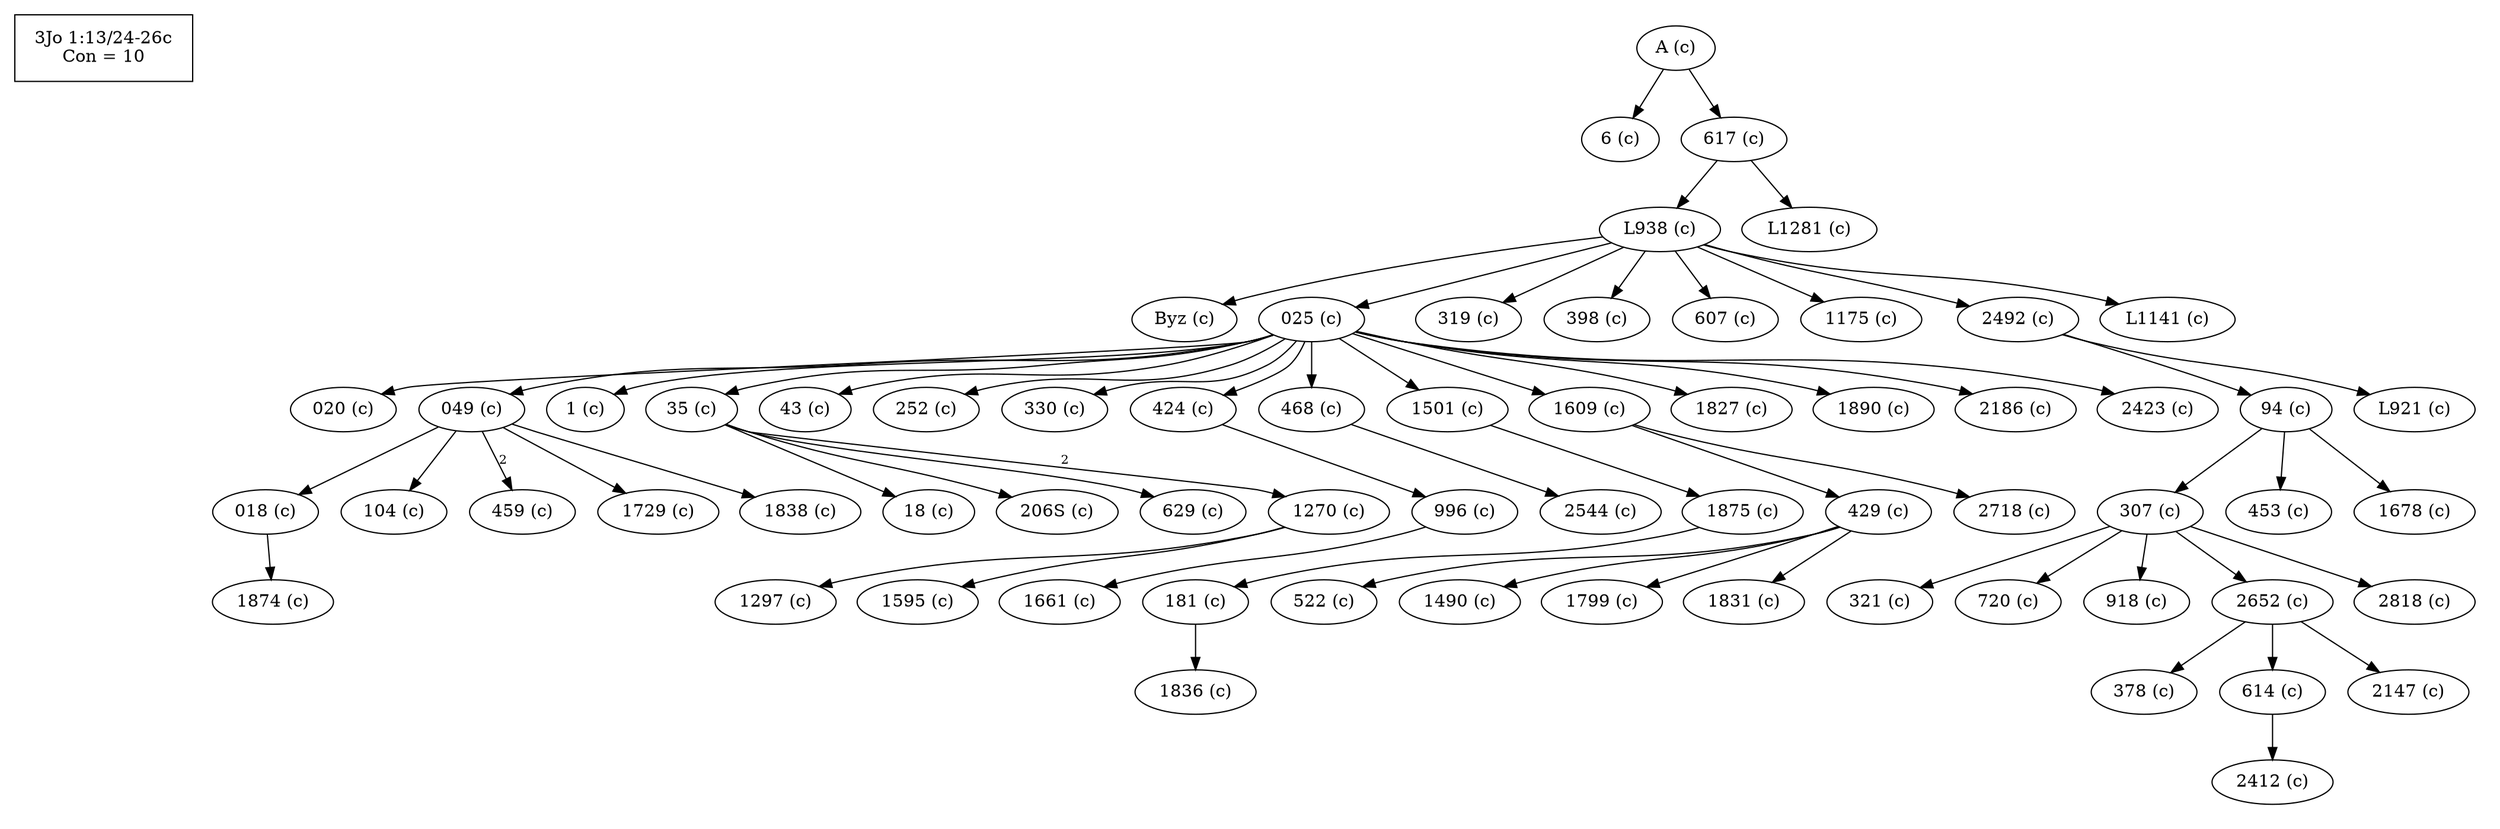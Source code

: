 digraph textual_flow_diagram {
	subgraph cluster_legend {
		label [shape=plaintext, label="3Jo 1:13/24-26c\nCon = 10"];
	}
	subgraph cluster_plot {
		style=invis;
		node [shape=ellipse];
		0 [label="A (c)"];
		1 [label="Byz (c)"];
		7 [label="018 (c)"];
		8 [label="020 (c)"];
		9 [label="025 (c)"];
		12 [label="049 (c)"];
		15 [label="1 (c)"];
		17 [label="6 (c)"];
		18 [label="18 (c)"];
		20 [label="35 (c)"];
		21 [label="43 (c)"];
		27 [label="94 (c)"];
		28 [label="104 (c)"];
		30 [label="181 (c)"];
		31 [label="206S (c)"];
		33 [label="252 (c)"];
		35 [label="307 (c)"];
		36 [label="319 (c)"];
		37 [label="321 (c)"];
		40 [label="330 (c)"];
		42 [label="378 (c)"];
		43 [label="398 (c)"];
		45 [label="424 (c)"];
		46 [label="429 (c)"];
		50 [label="453 (c)"];
		51 [label="459 (c)"];
		53 [label="468 (c)"];
		54 [label="522 (c)"];
		55 [label="607 (c)"];
		56 [label="614 (c)"];
		57 [label="617 (c)"];
		60 [label="629 (c)"];
		63 [label="720 (c)"];
		67 [label="918 (c)"];
		69 [label="996 (c)"];
		72 [label="1175 (c)"];
		75 [label="1270 (c)"];
		77 [label="1297 (c)"];
		81 [label="1490 (c)"];
		82 [label="1501 (c)"];
		87 [label="1595 (c)"];
		88 [label="1609 (c)"];
		90 [label="1661 (c)"];
		91 [label="1678 (c)"];
		93 [label="1729 (c)"];
		97 [label="1799 (c)"];
		98 [label="1827 (c)"];
		99 [label="1831 (c)"];
		101 [label="1836 (c)"];
		103 [label="1838 (c)"];
		109 [label="1874 (c)"];
		110 [label="1875 (c)"];
		112 [label="1890 (c)"];
		114 [label="2147 (c)"];
		115 [label="2186 (c)"];
		121 [label="2412 (c)"];
		122 [label="2423 (c)"];
		124 [label="2492 (c)"];
		126 [label="2544 (c)"];
		127 [label="2652 (c)"];
		128 [label="2718 (c)"];
		131 [label="2818 (c)"];
		133 [label="L921 (c)"];
		134 [label="L938 (c)"];
		135 [label="L1141 (c)"];
		136 [label="L1281 (c)"];
		134 -> 1 [color=black];
		12 -> 7 [color=black];
		9 -> 8 [color=black];
		134 -> 9 [color=black];
		9 -> 12 [color=black];
		9 -> 15 [color=black];
		0 -> 17 [color=black];
		20 -> 18 [color=black];
		9 -> 20 [color=black];
		9 -> 21 [color=black];
		124 -> 27 [color=black];
		12 -> 28 [color=black];
		110 -> 30 [color=black];
		20 -> 31 [color=black];
		9 -> 33 [color=black];
		27 -> 35 [color=black];
		134 -> 36 [color=black];
		35 -> 37 [color=black];
		9 -> 40 [color=black];
		127 -> 42 [color=black];
		134 -> 43 [color=black];
		9 -> 45 [color=black];
		88 -> 46 [color=black];
		27 -> 50 [color=black];
		12 -> 51 [label="2", fontsize=10, color=black];
		9 -> 53 [color=black];
		46 -> 54 [color=black];
		134 -> 55 [color=black];
		127 -> 56 [color=black];
		0 -> 57 [color=black];
		20 -> 60 [color=black];
		35 -> 63 [color=black];
		35 -> 67 [color=black];
		45 -> 69 [color=black];
		134 -> 72 [color=black];
		20 -> 75 [label="2", fontsize=10, color=black];
		75 -> 77 [color=black];
		46 -> 81 [color=black];
		9 -> 82 [color=black];
		75 -> 87 [color=black];
		9 -> 88 [color=black];
		69 -> 90 [color=black];
		27 -> 91 [color=black];
		12 -> 93 [color=black];
		46 -> 97 [color=black];
		9 -> 98 [color=black];
		46 -> 99 [color=black];
		30 -> 101 [color=black];
		12 -> 103 [color=black];
		7 -> 109 [color=black];
		82 -> 110 [color=black];
		9 -> 112 [color=black];
		127 -> 114 [color=black];
		9 -> 115 [color=black];
		56 -> 121 [color=black];
		9 -> 122 [color=black];
		134 -> 124 [color=black];
		53 -> 126 [color=black];
		35 -> 127 [color=black];
		88 -> 128 [color=black];
		35 -> 131 [color=black];
		124 -> 133 [color=black];
		57 -> 134 [color=black];
		134 -> 135 [color=black];
		57 -> 136 [color=black];
	}
}
